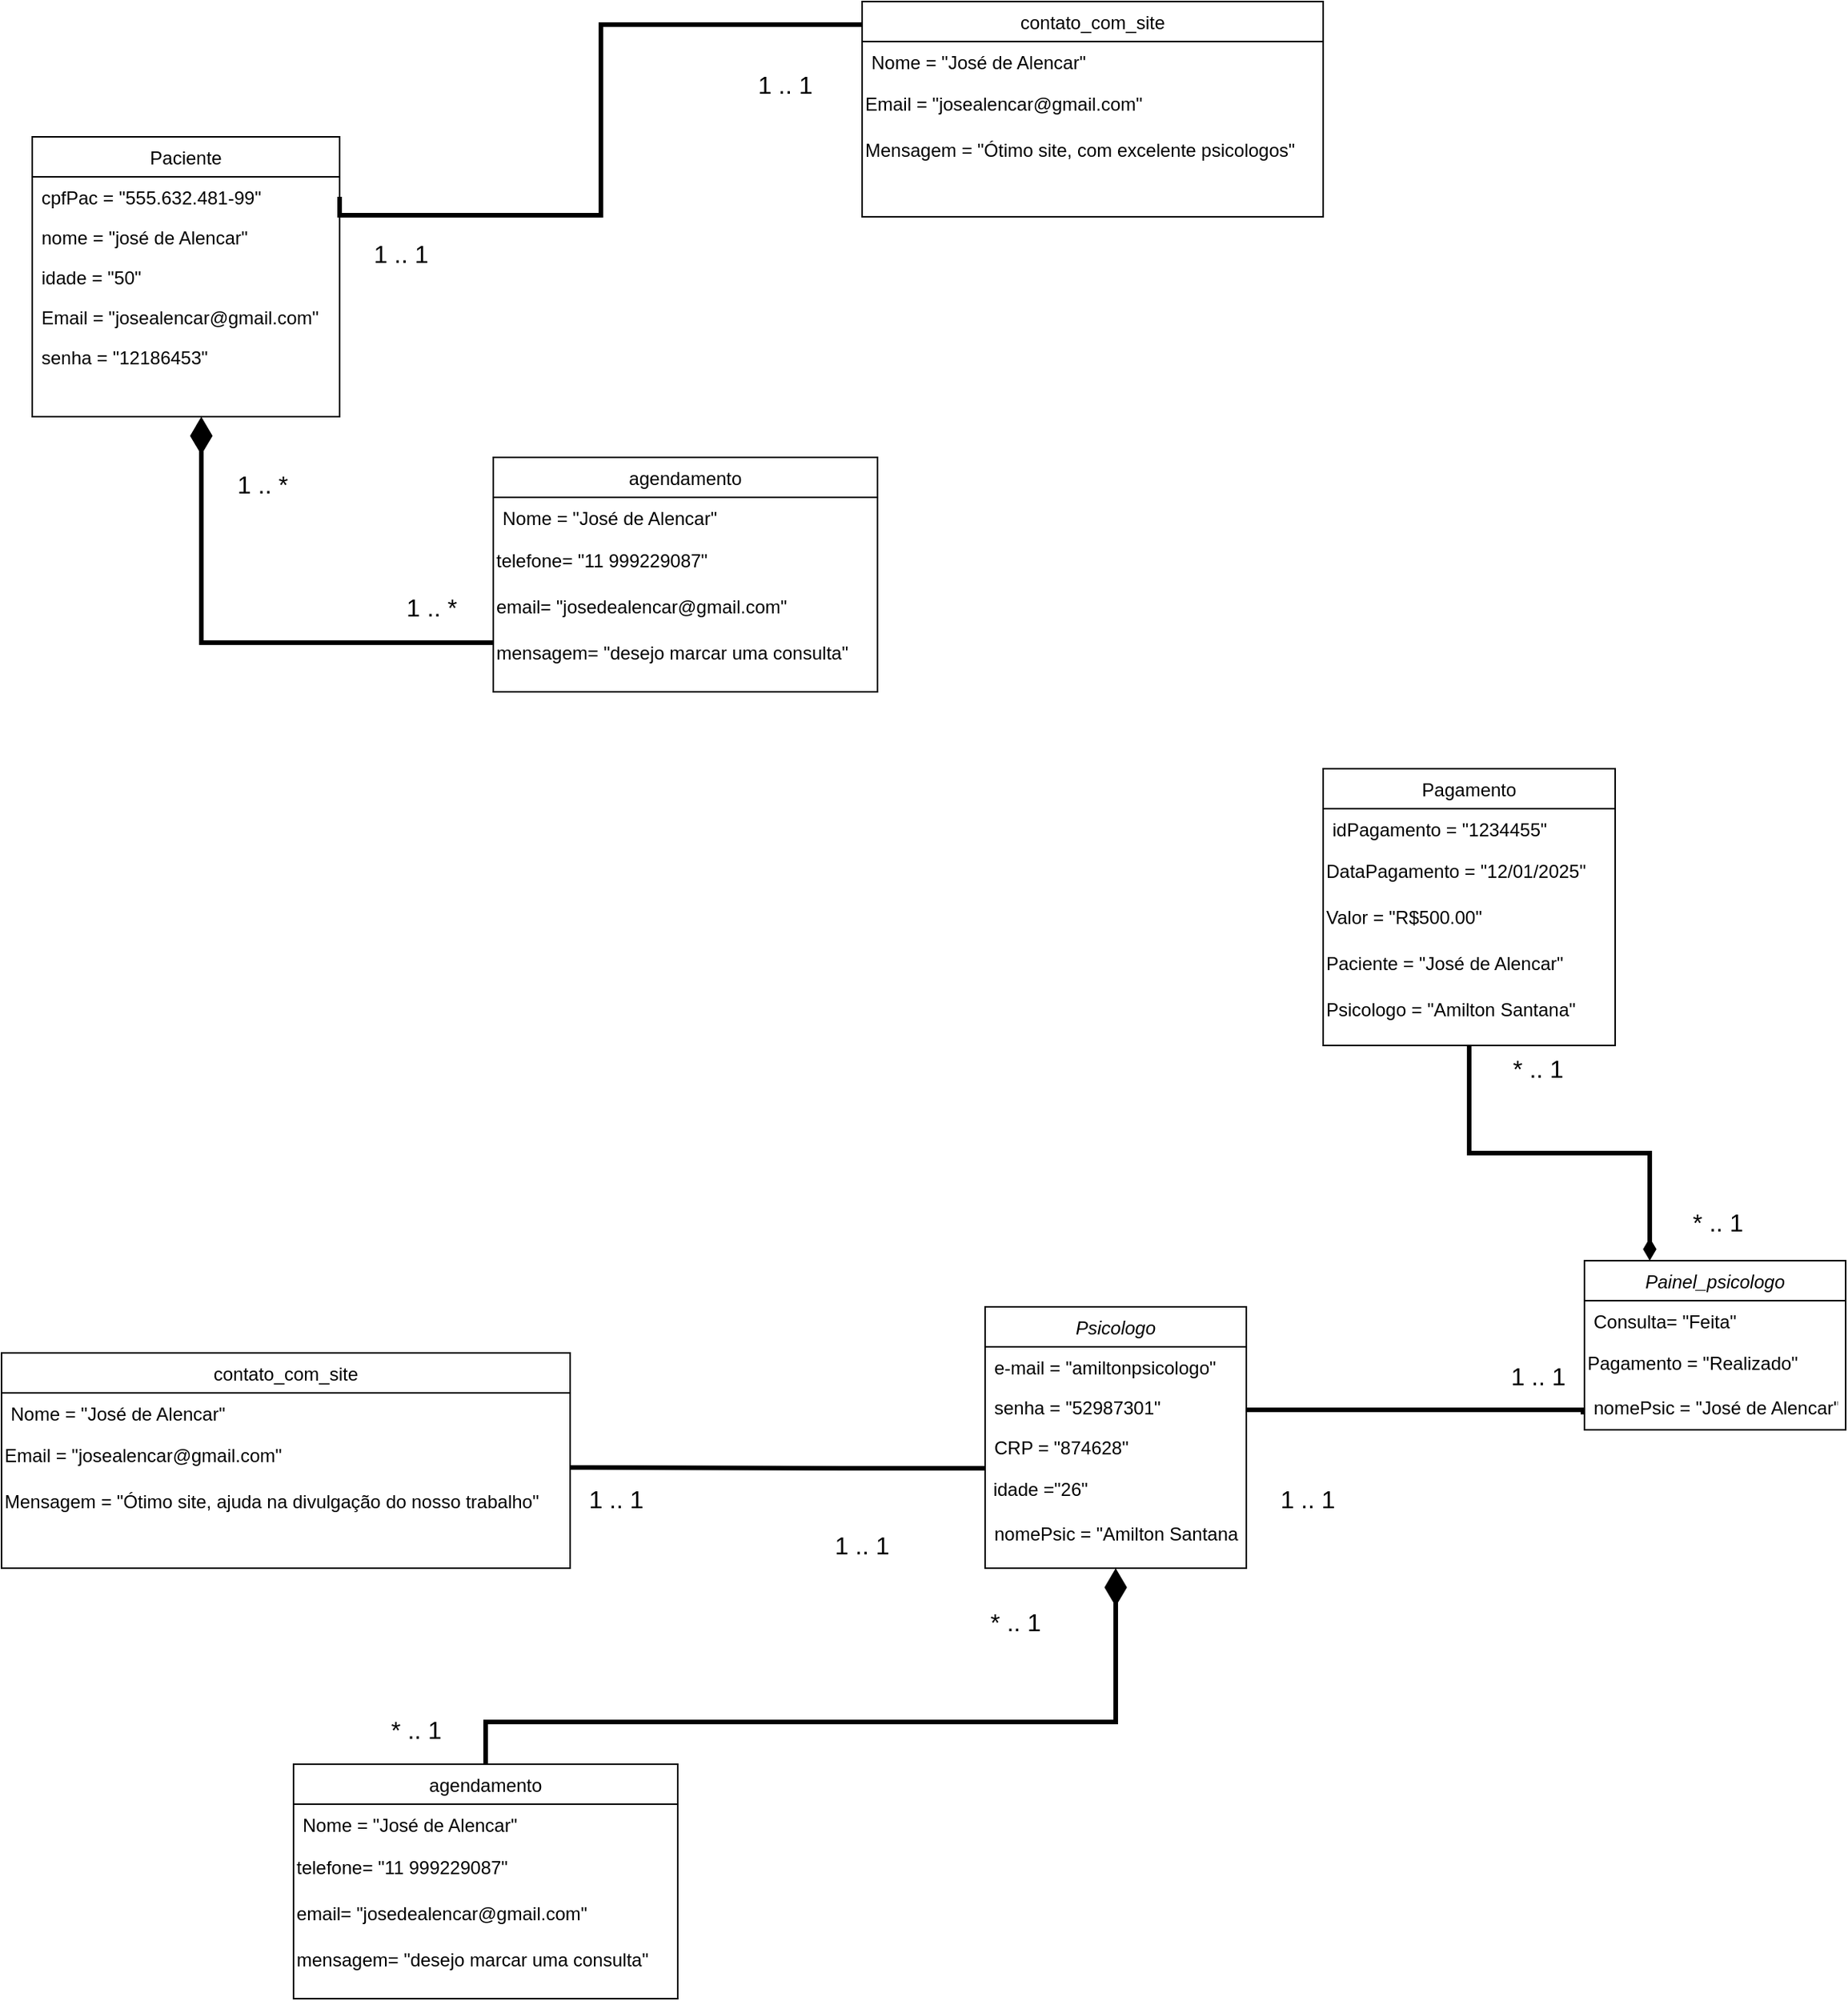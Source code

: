 <mxfile version="24.4.10" type="github">
  <diagram id="C5RBs43oDa-KdzZeNtuy" name="Page-1">
    <mxGraphModel dx="1707" dy="1641" grid="1" gridSize="10" guides="1" tooltips="1" connect="1" arrows="1" fold="1" page="1" pageScale="1" pageWidth="827" pageHeight="1169" math="0" shadow="0">
      <root>
        <mxCell id="WIyWlLk6GJQsqaUBKTNV-0" />
        <mxCell id="WIyWlLk6GJQsqaUBKTNV-1" parent="WIyWlLk6GJQsqaUBKTNV-0" />
        <mxCell id="sao1SYYCnSTZvyZAOk9Y-1" style="edgeStyle=orthogonalEdgeStyle;rounded=0;orthogonalLoop=1;jettySize=auto;html=1;entryX=0.5;entryY=1;entryDx=0;entryDy=0;endArrow=none;endFill=0;strokeWidth=3;exitX=0.25;exitY=0;exitDx=0;exitDy=0;startArrow=diamondThin;startFill=1;" parent="WIyWlLk6GJQsqaUBKTNV-1" target="QvGPnKHI2OlzJQcAXHP5-4" edge="1" source="kxeg5EFDUdXb59Oxzlhq-0">
          <mxGeometry relative="1" as="geometry">
            <mxPoint x="402.077" y="820" as="sourcePoint" />
          </mxGeometry>
        </mxCell>
        <mxCell id="950R4n9kMMYiP3tE7jDK-133" style="edgeStyle=orthogonalEdgeStyle;rounded=0;orthogonalLoop=1;jettySize=auto;html=1;strokeWidth=3;endArrow=none;endFill=0;startArrow=diamondThin;startFill=1;startSize=16;" parent="WIyWlLk6GJQsqaUBKTNV-1" source="zkfFHV4jXpPFQw0GAbJ--0" edge="1">
          <mxGeometry relative="1" as="geometry">
            <Array as="points">
              <mxPoint x="405" y="1090" />
              <mxPoint x="-5" y="1090" />
            </Array>
            <mxPoint x="-5" y="1117.5" as="targetPoint" />
          </mxGeometry>
        </mxCell>
        <mxCell id="950R4n9kMMYiP3tE7jDK-135" style="edgeStyle=orthogonalEdgeStyle;rounded=0;orthogonalLoop=1;jettySize=auto;html=1;entryX=1;entryY=0.75;entryDx=0;entryDy=0;endArrow=none;endFill=0;strokeWidth=3;startSize=16;" parent="WIyWlLk6GJQsqaUBKTNV-1" source="zkfFHV4jXpPFQw0GAbJ--0" target="950R4n9kMMYiP3tE7jDK-130" edge="1">
          <mxGeometry relative="1" as="geometry">
            <Array as="points">
              <mxPoint x="230" y="925" />
              <mxPoint x="230" y="925" />
            </Array>
          </mxGeometry>
        </mxCell>
        <mxCell id="zkfFHV4jXpPFQw0GAbJ--0" value="Psicologo" style="swimlane;fontStyle=2;align=center;verticalAlign=top;childLayout=stackLayout;horizontal=1;startSize=26;horizontalStack=0;resizeParent=1;resizeLast=0;collapsible=1;marginBottom=0;rounded=0;shadow=0;strokeWidth=1;" parent="WIyWlLk6GJQsqaUBKTNV-1" vertex="1">
          <mxGeometry x="320" y="820" width="170" height="170" as="geometry">
            <mxRectangle x="230" y="140" width="160" height="26" as="alternateBounds" />
          </mxGeometry>
        </mxCell>
        <mxCell id="zkfFHV4jXpPFQw0GAbJ--2" value="e-mail = &quot;amiltonpsicologo&quot;&#xa;" style="text;align=left;verticalAlign=top;spacingLeft=4;spacingRight=4;overflow=hidden;rotatable=0;points=[[0,0.5],[1,0.5]];portConstraint=eastwest;rounded=0;shadow=0;html=0;" parent="zkfFHV4jXpPFQw0GAbJ--0" vertex="1">
          <mxGeometry y="26" width="170" height="26" as="geometry" />
        </mxCell>
        <mxCell id="zkfFHV4jXpPFQw0GAbJ--3" value="senha = &quot;52987301&quot;" style="text;align=left;verticalAlign=top;spacingLeft=4;spacingRight=4;overflow=hidden;rotatable=0;points=[[0,0.5],[1,0.5]];portConstraint=eastwest;rounded=0;shadow=0;html=0;" parent="zkfFHV4jXpPFQw0GAbJ--0" vertex="1">
          <mxGeometry y="52" width="170" height="26" as="geometry" />
        </mxCell>
        <mxCell id="zkfFHV4jXpPFQw0GAbJ--5" value="CRP = &quot;874628&quot;" style="text;align=left;verticalAlign=top;spacingLeft=4;spacingRight=4;overflow=hidden;rotatable=0;points=[[0,0.5],[1,0.5]];portConstraint=eastwest;" parent="zkfFHV4jXpPFQw0GAbJ--0" vertex="1">
          <mxGeometry y="78" width="170" height="26" as="geometry" />
        </mxCell>
        <mxCell id="8egWWHLPjSnP0qdHddwJ-0" value="&amp;nbsp;idade =&quot;26&quot;" style="text;html=1;align=left;verticalAlign=middle;resizable=0;points=[];autosize=1;strokeColor=none;fillColor=none;" parent="zkfFHV4jXpPFQw0GAbJ--0" vertex="1">
          <mxGeometry y="104" width="170" height="30" as="geometry" />
        </mxCell>
        <mxCell id="zkfFHV4jXpPFQw0GAbJ--1" value="nomePsic = &quot;Amilton Santana&quot;" style="text;align=left;verticalAlign=top;spacingLeft=4;spacingRight=4;overflow=hidden;rotatable=0;points=[[0,0.5],[1,0.5]];portConstraint=eastwest;" parent="zkfFHV4jXpPFQw0GAbJ--0" vertex="1">
          <mxGeometry y="134" width="170" height="26" as="geometry" />
        </mxCell>
        <mxCell id="zkfFHV4jXpPFQw0GAbJ--17" value="Paciente" style="swimlane;fontStyle=0;align=center;verticalAlign=top;childLayout=stackLayout;horizontal=1;startSize=26;horizontalStack=0;resizeParent=1;resizeLast=0;collapsible=1;marginBottom=0;rounded=0;shadow=0;strokeWidth=1;" parent="WIyWlLk6GJQsqaUBKTNV-1" vertex="1">
          <mxGeometry x="-300" y="59" width="200" height="182" as="geometry">
            <mxRectangle x="550" y="140" width="160" height="26" as="alternateBounds" />
          </mxGeometry>
        </mxCell>
        <mxCell id="zkfFHV4jXpPFQw0GAbJ--18" value="cpfPac = &quot;555.632.481-99&quot;" style="text;align=left;verticalAlign=top;spacingLeft=4;spacingRight=4;overflow=hidden;rotatable=0;points=[[0,0.5],[1,0.5]];portConstraint=eastwest;" parent="zkfFHV4jXpPFQw0GAbJ--17" vertex="1">
          <mxGeometry y="26" width="200" height="26" as="geometry" />
        </mxCell>
        <mxCell id="zkfFHV4jXpPFQw0GAbJ--20" value="nome = &quot;josé de Alencar&quot;" style="text;align=left;verticalAlign=top;spacingLeft=4;spacingRight=4;overflow=hidden;rotatable=0;points=[[0,0.5],[1,0.5]];portConstraint=eastwest;rounded=0;shadow=0;html=0;" parent="zkfFHV4jXpPFQw0GAbJ--17" vertex="1">
          <mxGeometry y="52" width="200" height="26" as="geometry" />
        </mxCell>
        <mxCell id="zkfFHV4jXpPFQw0GAbJ--21" value="idade = &quot;50&quot;" style="text;align=left;verticalAlign=top;spacingLeft=4;spacingRight=4;overflow=hidden;rotatable=0;points=[[0,0.5],[1,0.5]];portConstraint=eastwest;rounded=0;shadow=0;html=0;" parent="zkfFHV4jXpPFQw0GAbJ--17" vertex="1">
          <mxGeometry y="78" width="200" height="26" as="geometry" />
        </mxCell>
        <mxCell id="zkfFHV4jXpPFQw0GAbJ--22" value="Email = &quot;josealencar@gmail.com&quot;" style="text;align=left;verticalAlign=top;spacingLeft=4;spacingRight=4;overflow=hidden;rotatable=0;points=[[0,0.5],[1,0.5]];portConstraint=eastwest;rounded=0;shadow=0;html=0;" parent="zkfFHV4jXpPFQw0GAbJ--17" vertex="1">
          <mxGeometry y="104" width="200" height="26" as="geometry" />
        </mxCell>
        <mxCell id="zkfFHV4jXpPFQw0GAbJ--24" value="senha = &quot;12186453&quot;" style="text;align=left;verticalAlign=top;spacingLeft=4;spacingRight=4;overflow=hidden;rotatable=0;points=[[0,0.5],[1,0.5]];portConstraint=eastwest;" parent="zkfFHV4jXpPFQw0GAbJ--17" vertex="1">
          <mxGeometry y="130" width="200" height="26" as="geometry" />
        </mxCell>
        <mxCell id="QvGPnKHI2OlzJQcAXHP5-4" value="Pagamento" style="swimlane;fontStyle=0;align=center;verticalAlign=top;childLayout=stackLayout;horizontal=1;startSize=26;horizontalStack=0;resizeParent=1;resizeLast=0;collapsible=1;marginBottom=0;rounded=0;shadow=0;strokeWidth=1;" parent="WIyWlLk6GJQsqaUBKTNV-1" vertex="1">
          <mxGeometry x="540" y="470" width="190" height="180" as="geometry">
            <mxRectangle x="340" y="380" width="170" height="26" as="alternateBounds" />
          </mxGeometry>
        </mxCell>
        <mxCell id="QvGPnKHI2OlzJQcAXHP5-5" value="idPagamento = &quot;1234455&quot;" style="text;align=left;verticalAlign=top;spacingLeft=4;spacingRight=4;overflow=hidden;rotatable=0;points=[[0,0.5],[1,0.5]];portConstraint=eastwest;" parent="QvGPnKHI2OlzJQcAXHP5-4" vertex="1">
          <mxGeometry y="26" width="190" height="26" as="geometry" />
        </mxCell>
        <mxCell id="n3AGkGt4mHbZdtDVJLRi-11" value="DataPagamento = &quot;12/01/2025&quot;" style="text;html=1;align=left;verticalAlign=middle;resizable=0;points=[];autosize=1;strokeColor=none;fillColor=none;" parent="QvGPnKHI2OlzJQcAXHP5-4" vertex="1">
          <mxGeometry y="52" width="190" height="30" as="geometry" />
        </mxCell>
        <mxCell id="n3AGkGt4mHbZdtDVJLRi-10" value="Valor = &quot;R$500.00&quot;" style="text;html=1;align=left;verticalAlign=middle;resizable=0;points=[];autosize=1;strokeColor=none;fillColor=none;" parent="QvGPnKHI2OlzJQcAXHP5-4" vertex="1">
          <mxGeometry y="82" width="190" height="30" as="geometry" />
        </mxCell>
        <mxCell id="n3AGkGt4mHbZdtDVJLRi-12" value="Paciente = &quot;José de Alencar&quot;" style="text;html=1;align=left;verticalAlign=middle;resizable=0;points=[];autosize=1;strokeColor=none;fillColor=none;" parent="QvGPnKHI2OlzJQcAXHP5-4" vertex="1">
          <mxGeometry y="112" width="190" height="30" as="geometry" />
        </mxCell>
        <mxCell id="n3AGkGt4mHbZdtDVJLRi-13" value="Psicologo = &quot;Amilton Santana&quot;" style="text;html=1;align=left;verticalAlign=middle;resizable=0;points=[];autosize=1;strokeColor=none;fillColor=none;" parent="QvGPnKHI2OlzJQcAXHP5-4" vertex="1">
          <mxGeometry y="142" width="190" height="30" as="geometry" />
        </mxCell>
        <mxCell id="QvGPnKHI2OlzJQcAXHP5-7" value="agendamento" style="swimlane;fontStyle=0;align=center;verticalAlign=top;childLayout=stackLayout;horizontal=1;startSize=26;horizontalStack=0;resizeParent=1;resizeLast=0;collapsible=1;marginBottom=0;rounded=0;shadow=0;strokeWidth=1;" parent="WIyWlLk6GJQsqaUBKTNV-1" vertex="1">
          <mxGeometry y="267.5" width="250" height="152.5" as="geometry">
            <mxRectangle x="340" y="380" width="170" height="26" as="alternateBounds" />
          </mxGeometry>
        </mxCell>
        <mxCell id="QvGPnKHI2OlzJQcAXHP5-8" value="Nome = &quot;José de Alencar&quot;&#xa;&#xa;&#xa;&#xa;&#xa;&#xa;&#xa;&#xa;&#xa;&#xa;&#xa;" style="text;align=left;verticalAlign=top;spacingLeft=4;spacingRight=4;overflow=hidden;rotatable=0;points=[[0,0.5],[1,0.5]];portConstraint=eastwest;" parent="QvGPnKHI2OlzJQcAXHP5-7" vertex="1">
          <mxGeometry y="26" width="250" height="26" as="geometry" />
        </mxCell>
        <mxCell id="n3AGkGt4mHbZdtDVJLRi-15" value="telefone= &quot;11 999229087&quot;" style="text;html=1;align=left;verticalAlign=middle;resizable=0;points=[];autosize=1;strokeColor=none;fillColor=none;" parent="QvGPnKHI2OlzJQcAXHP5-7" vertex="1">
          <mxGeometry y="52" width="250" height="30" as="geometry" />
        </mxCell>
        <mxCell id="n3AGkGt4mHbZdtDVJLRi-16" value="email= &quot;josedealencar@gmail.com&quot;" style="text;html=1;align=left;verticalAlign=middle;resizable=0;points=[];autosize=1;strokeColor=none;fillColor=none;" parent="QvGPnKHI2OlzJQcAXHP5-7" vertex="1">
          <mxGeometry y="82" width="250" height="30" as="geometry" />
        </mxCell>
        <mxCell id="n3AGkGt4mHbZdtDVJLRi-17" value="mensagem= &quot;desejo marcar uma consulta&quot;" style="text;html=1;align=left;verticalAlign=middle;resizable=0;points=[];autosize=1;strokeColor=none;fillColor=none;" parent="QvGPnKHI2OlzJQcAXHP5-7" vertex="1">
          <mxGeometry y="112" width="250" height="30" as="geometry" />
        </mxCell>
        <mxCell id="n3AGkGt4mHbZdtDVJLRi-33" value="contato_com_site" style="swimlane;fontStyle=0;align=center;verticalAlign=top;childLayout=stackLayout;horizontal=1;startSize=26;horizontalStack=0;resizeParent=1;resizeLast=0;collapsible=1;marginBottom=0;rounded=0;shadow=0;strokeWidth=1;" parent="WIyWlLk6GJQsqaUBKTNV-1" vertex="1">
          <mxGeometry x="240" y="-29" width="300" height="140" as="geometry">
            <mxRectangle x="340" y="380" width="170" height="26" as="alternateBounds" />
          </mxGeometry>
        </mxCell>
        <mxCell id="n3AGkGt4mHbZdtDVJLRi-34" value="Nome = &quot;José de Alencar&quot;" style="text;align=left;verticalAlign=top;spacingLeft=4;spacingRight=4;overflow=hidden;rotatable=0;points=[[0,0.5],[1,0.5]];portConstraint=eastwest;" parent="n3AGkGt4mHbZdtDVJLRi-33" vertex="1">
          <mxGeometry y="26" width="300" height="26" as="geometry" />
        </mxCell>
        <mxCell id="n3AGkGt4mHbZdtDVJLRi-35" value="Email&amp;nbsp;= &quot;josealencar@gmail.com&quot;" style="text;html=1;align=left;verticalAlign=middle;whiteSpace=wrap;rounded=0;" parent="n3AGkGt4mHbZdtDVJLRi-33" vertex="1">
          <mxGeometry y="52" width="300" height="30" as="geometry" />
        </mxCell>
        <mxCell id="n3AGkGt4mHbZdtDVJLRi-36" value="Mensagem = &quot;Ótimo site, com excelente psicologos&quot;" style="text;html=1;align=left;verticalAlign=middle;resizable=0;points=[];autosize=1;strokeColor=none;fillColor=none;" parent="n3AGkGt4mHbZdtDVJLRi-33" vertex="1">
          <mxGeometry y="82" width="300" height="30" as="geometry" />
        </mxCell>
        <mxCell id="pq3FlgAk9hNm56zek5nH-3" style="edgeStyle=orthogonalEdgeStyle;rounded=0;orthogonalLoop=1;jettySize=auto;html=1;endArrow=none;endFill=0;strokeWidth=3;startArrow=diamondThin;startFill=1;startSize=16;" parent="WIyWlLk6GJQsqaUBKTNV-1" source="zkfFHV4jXpPFQw0GAbJ--17" target="QvGPnKHI2OlzJQcAXHP5-7" edge="1">
          <mxGeometry relative="1" as="geometry">
            <Array as="points">
              <mxPoint x="-190" y="388" />
            </Array>
          </mxGeometry>
        </mxCell>
        <mxCell id="pq3FlgAk9hNm56zek5nH-11" style="edgeStyle=orthogonalEdgeStyle;rounded=0;orthogonalLoop=1;jettySize=auto;html=1;entryX=0;entryY=0.114;entryDx=0;entryDy=0;entryPerimeter=0;endArrow=none;endFill=0;strokeWidth=3;exitX=1;exitY=0.5;exitDx=0;exitDy=0;" parent="WIyWlLk6GJQsqaUBKTNV-1" source="zkfFHV4jXpPFQw0GAbJ--18" target="n3AGkGt4mHbZdtDVJLRi-33" edge="1">
          <mxGeometry relative="1" as="geometry">
            <mxPoint x="-90" y="40" as="sourcePoint" />
            <Array as="points">
              <mxPoint x="-100" y="110" />
              <mxPoint x="70" y="110" />
              <mxPoint x="70" y="-14" />
            </Array>
          </mxGeometry>
        </mxCell>
        <mxCell id="950R4n9kMMYiP3tE7jDK-1" value="&lt;font style=&quot;font-size: 16px;&quot;&gt;* .. 1&lt;/font&gt;" style="text;html=1;align=center;verticalAlign=middle;whiteSpace=wrap;rounded=0;strokeWidth=6;" parent="WIyWlLk6GJQsqaUBKTNV-1" vertex="1">
          <mxGeometry x="767" y="750" width="60" height="30" as="geometry" />
        </mxCell>
        <mxCell id="950R4n9kMMYiP3tE7jDK-10" value="&lt;font style=&quot;font-size: 16px;&quot;&gt;1 .. 1&lt;/font&gt;" style="text;html=1;align=center;verticalAlign=middle;whiteSpace=wrap;rounded=0;strokeWidth=6;" parent="WIyWlLk6GJQsqaUBKTNV-1" vertex="1">
          <mxGeometry x="-90" y="110" width="60" height="50" as="geometry" />
        </mxCell>
        <mxCell id="950R4n9kMMYiP3tE7jDK-11" value="&lt;font style=&quot;font-size: 16px;&quot;&gt;1 .. 1&lt;/font&gt;" style="text;html=1;align=center;verticalAlign=middle;whiteSpace=wrap;rounded=0;strokeWidth=6;" parent="WIyWlLk6GJQsqaUBKTNV-1" vertex="1">
          <mxGeometry x="160" width="60" height="50" as="geometry" />
        </mxCell>
        <mxCell id="950R4n9kMMYiP3tE7jDK-12" value="&lt;font style=&quot;font-size: 16px;&quot;&gt;1 .. *&lt;/font&gt;" style="text;html=1;align=center;verticalAlign=middle;whiteSpace=wrap;rounded=0;strokeWidth=6;" parent="WIyWlLk6GJQsqaUBKTNV-1" vertex="1">
          <mxGeometry x="-180" y="260" width="60" height="50" as="geometry" />
        </mxCell>
        <mxCell id="950R4n9kMMYiP3tE7jDK-13" value="&lt;font style=&quot;font-size: 16px;&quot;&gt;1 .. *&lt;/font&gt;" style="text;html=1;align=center;verticalAlign=middle;whiteSpace=wrap;rounded=0;strokeWidth=6;" parent="WIyWlLk6GJQsqaUBKTNV-1" vertex="1">
          <mxGeometry x="-70" y="340" width="60" height="50" as="geometry" />
        </mxCell>
        <mxCell id="950R4n9kMMYiP3tE7jDK-15" value="&lt;font style=&quot;font-size: 16px;&quot;&gt;* .. 1&lt;/font&gt;" style="text;html=1;align=center;verticalAlign=middle;whiteSpace=wrap;rounded=0;strokeWidth=6;" parent="WIyWlLk6GJQsqaUBKTNV-1" vertex="1">
          <mxGeometry x="650" y="650" width="60" height="30" as="geometry" />
        </mxCell>
        <mxCell id="950R4n9kMMYiP3tE7jDK-114" value="&lt;font style=&quot;font-size: 16px;&quot;&gt;* .. 1&lt;/font&gt;" style="text;html=1;align=center;verticalAlign=middle;whiteSpace=wrap;rounded=0;strokeWidth=6;" parent="WIyWlLk6GJQsqaUBKTNV-1" vertex="1">
          <mxGeometry x="-80" y="1080" width="60" height="30" as="geometry" />
        </mxCell>
        <mxCell id="950R4n9kMMYiP3tE7jDK-115" value="&lt;font style=&quot;font-size: 16px;&quot;&gt;* .. 1&lt;/font&gt;" style="text;html=1;align=center;verticalAlign=middle;whiteSpace=wrap;rounded=0;strokeWidth=6;" parent="WIyWlLk6GJQsqaUBKTNV-1" vertex="1">
          <mxGeometry x="320" y="1010" width="40" height="30" as="geometry" />
        </mxCell>
        <mxCell id="950R4n9kMMYiP3tE7jDK-125" value="&lt;font style=&quot;font-size: 16px;&quot;&gt;1 .. 1&lt;/font&gt;" style="text;html=1;align=center;verticalAlign=middle;whiteSpace=wrap;rounded=0;strokeWidth=6;" parent="WIyWlLk6GJQsqaUBKTNV-1" vertex="1">
          <mxGeometry x="210" y="950" width="60" height="50" as="geometry" />
        </mxCell>
        <mxCell id="950R4n9kMMYiP3tE7jDK-127" value="&lt;font style=&quot;font-size: 16px;&quot;&gt;1 .. 1&lt;/font&gt;" style="text;html=1;align=center;verticalAlign=middle;whiteSpace=wrap;rounded=0;strokeWidth=6;" parent="WIyWlLk6GJQsqaUBKTNV-1" vertex="1">
          <mxGeometry x="50" y="920" width="60" height="50" as="geometry" />
        </mxCell>
        <mxCell id="950R4n9kMMYiP3tE7jDK-128" value="contato_com_site" style="swimlane;fontStyle=0;align=center;verticalAlign=top;childLayout=stackLayout;horizontal=1;startSize=26;horizontalStack=0;resizeParent=1;resizeLast=0;collapsible=1;marginBottom=0;rounded=0;shadow=0;strokeWidth=1;" parent="WIyWlLk6GJQsqaUBKTNV-1" vertex="1">
          <mxGeometry x="-320" y="850" width="370" height="140" as="geometry">
            <mxRectangle x="340" y="380" width="170" height="26" as="alternateBounds" />
          </mxGeometry>
        </mxCell>
        <mxCell id="950R4n9kMMYiP3tE7jDK-129" value="Nome = &quot;José de Alencar&quot;" style="text;align=left;verticalAlign=top;spacingLeft=4;spacingRight=4;overflow=hidden;rotatable=0;points=[[0,0.5],[1,0.5]];portConstraint=eastwest;" parent="950R4n9kMMYiP3tE7jDK-128" vertex="1">
          <mxGeometry y="26" width="370" height="26" as="geometry" />
        </mxCell>
        <mxCell id="950R4n9kMMYiP3tE7jDK-130" value="Email&amp;nbsp;= &quot;josealencar@gmail.com&quot;" style="text;html=1;align=left;verticalAlign=middle;whiteSpace=wrap;rounded=0;" parent="950R4n9kMMYiP3tE7jDK-128" vertex="1">
          <mxGeometry y="52" width="370" height="30" as="geometry" />
        </mxCell>
        <mxCell id="950R4n9kMMYiP3tE7jDK-131" value="Mensagem = &quot;Ótimo site, ajuda na divulgação do nosso trabalho&quot;" style="text;html=1;align=left;verticalAlign=middle;resizable=0;points=[];autosize=1;strokeColor=none;fillColor=none;" parent="950R4n9kMMYiP3tE7jDK-128" vertex="1">
          <mxGeometry y="82" width="370" height="30" as="geometry" />
        </mxCell>
        <mxCell id="gnfi_5LoaYJmGnV6JSDh-0" value="agendamento" style="swimlane;fontStyle=0;align=center;verticalAlign=top;childLayout=stackLayout;horizontal=1;startSize=26;horizontalStack=0;resizeParent=1;resizeLast=0;collapsible=1;marginBottom=0;rounded=0;shadow=0;strokeWidth=1;" parent="WIyWlLk6GJQsqaUBKTNV-1" vertex="1">
          <mxGeometry x="-130" y="1117.5" width="250" height="152.5" as="geometry">
            <mxRectangle x="340" y="380" width="170" height="26" as="alternateBounds" />
          </mxGeometry>
        </mxCell>
        <mxCell id="gnfi_5LoaYJmGnV6JSDh-1" value="Nome = &quot;José de Alencar&quot;&#xa;&#xa;&#xa;&#xa;&#xa;&#xa;&#xa;&#xa;&#xa;&#xa;&#xa;" style="text;align=left;verticalAlign=top;spacingLeft=4;spacingRight=4;overflow=hidden;rotatable=0;points=[[0,0.5],[1,0.5]];portConstraint=eastwest;" parent="gnfi_5LoaYJmGnV6JSDh-0" vertex="1">
          <mxGeometry y="26" width="250" height="26" as="geometry" />
        </mxCell>
        <mxCell id="gnfi_5LoaYJmGnV6JSDh-2" value="telefone= &quot;11 999229087&quot;" style="text;html=1;align=left;verticalAlign=middle;resizable=0;points=[];autosize=1;strokeColor=none;fillColor=none;" parent="gnfi_5LoaYJmGnV6JSDh-0" vertex="1">
          <mxGeometry y="52" width="250" height="30" as="geometry" />
        </mxCell>
        <mxCell id="gnfi_5LoaYJmGnV6JSDh-3" value="email= &quot;josedealencar@gmail.com&quot;" style="text;html=1;align=left;verticalAlign=middle;resizable=0;points=[];autosize=1;strokeColor=none;fillColor=none;" parent="gnfi_5LoaYJmGnV6JSDh-0" vertex="1">
          <mxGeometry y="82" width="250" height="30" as="geometry" />
        </mxCell>
        <mxCell id="gnfi_5LoaYJmGnV6JSDh-4" value="mensagem= &quot;desejo marcar uma consulta&quot;" style="text;html=1;align=left;verticalAlign=middle;resizable=0;points=[];autosize=1;strokeColor=none;fillColor=none;" parent="gnfi_5LoaYJmGnV6JSDh-0" vertex="1">
          <mxGeometry y="112" width="250" height="30" as="geometry" />
        </mxCell>
        <mxCell id="kxeg5EFDUdXb59Oxzlhq-0" value="Painel_psicologo" style="swimlane;fontStyle=2;align=center;verticalAlign=top;childLayout=stackLayout;horizontal=1;startSize=26;horizontalStack=0;resizeParent=1;resizeLast=0;collapsible=1;marginBottom=0;rounded=0;shadow=0;strokeWidth=1;" parent="WIyWlLk6GJQsqaUBKTNV-1" vertex="1">
          <mxGeometry x="710" y="790" width="170" height="110" as="geometry">
            <mxRectangle x="230" y="140" width="160" height="26" as="alternateBounds" />
          </mxGeometry>
        </mxCell>
        <mxCell id="kxeg5EFDUdXb59Oxzlhq-3" value="Consulta= &quot;Feita&quot;" style="text;align=left;verticalAlign=top;spacingLeft=4;spacingRight=4;overflow=hidden;rotatable=0;points=[[0,0.5],[1,0.5]];portConstraint=eastwest;" parent="kxeg5EFDUdXb59Oxzlhq-0" vertex="1">
          <mxGeometry y="26" width="170" height="26" as="geometry" />
        </mxCell>
        <mxCell id="kxeg5EFDUdXb59Oxzlhq-4" value="Pagamento = &quot;Realizado&quot;" style="text;html=1;align=left;verticalAlign=middle;resizable=0;points=[];autosize=1;strokeColor=none;fillColor=none;" parent="kxeg5EFDUdXb59Oxzlhq-0" vertex="1">
          <mxGeometry y="52" width="170" height="30" as="geometry" />
        </mxCell>
        <mxCell id="kxeg5EFDUdXb59Oxzlhq-5" value="nomePsic = &quot;José de Alencar&quot;" style="text;align=left;verticalAlign=top;spacingLeft=4;spacingRight=4;overflow=hidden;rotatable=0;points=[[0,0.5],[1,0.5]];portConstraint=eastwest;" parent="kxeg5EFDUdXb59Oxzlhq-0" vertex="1">
          <mxGeometry y="82" width="170" height="26" as="geometry" />
        </mxCell>
        <mxCell id="kxeg5EFDUdXb59Oxzlhq-6" value="&lt;font style=&quot;font-size: 16px;&quot;&gt;1 .. 1&lt;/font&gt;" style="text;html=1;align=center;verticalAlign=middle;whiteSpace=wrap;rounded=0;strokeWidth=6;" parent="WIyWlLk6GJQsqaUBKTNV-1" vertex="1">
          <mxGeometry x="500" y="920" width="60" height="50" as="geometry" />
        </mxCell>
        <mxCell id="kxeg5EFDUdXb59Oxzlhq-9" style="edgeStyle=orthogonalEdgeStyle;rounded=0;orthogonalLoop=1;jettySize=auto;html=1;endArrow=none;endFill=0;strokeWidth=3;" parent="WIyWlLk6GJQsqaUBKTNV-1" source="zkfFHV4jXpPFQw0GAbJ--3" edge="1">
          <mxGeometry relative="1" as="geometry">
            <mxPoint x="709" y="890" as="targetPoint" />
            <Array as="points">
              <mxPoint x="709" y="887" />
            </Array>
          </mxGeometry>
        </mxCell>
        <mxCell id="kxeg5EFDUdXb59Oxzlhq-10" value="&lt;font style=&quot;font-size: 16px;&quot;&gt;1 .. 1&lt;/font&gt;" style="text;html=1;align=center;verticalAlign=middle;whiteSpace=wrap;rounded=0;strokeWidth=6;" parent="WIyWlLk6GJQsqaUBKTNV-1" vertex="1">
          <mxGeometry x="650" y="840" width="60" height="50" as="geometry" />
        </mxCell>
      </root>
    </mxGraphModel>
  </diagram>
</mxfile>
